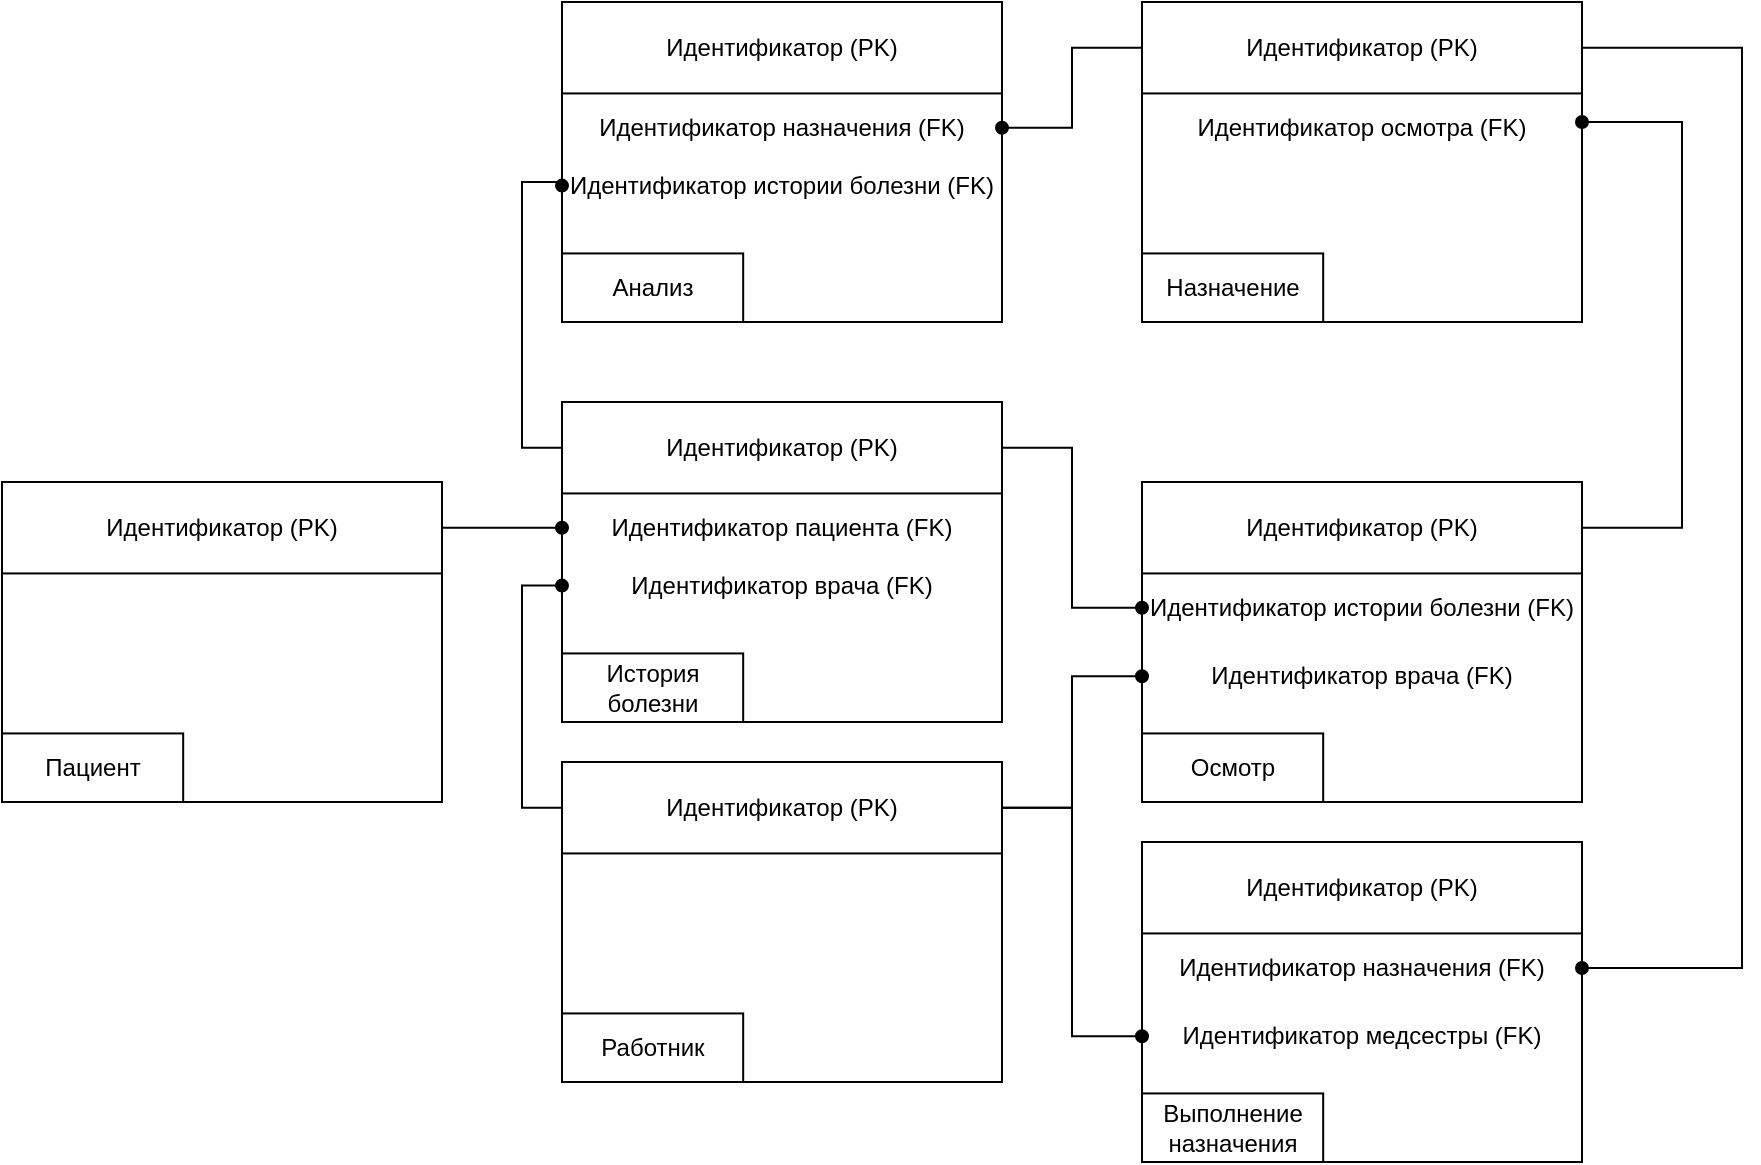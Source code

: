 <mxfile version="23.1.5" type="device">
  <diagram name="Страница — 1" id="NR5RpQJqveBHWwWh6jQA">
    <mxGraphModel dx="2514" dy="1041" grid="1" gridSize="10" guides="1" tooltips="1" connect="1" arrows="1" fold="1" page="1" pageScale="1" pageWidth="827" pageHeight="1169" math="0" shadow="0">
      <root>
        <mxCell id="0" />
        <mxCell id="1" parent="0" />
        <mxCell id="6r-G47WKYpbeX3emOWn6-27" value="" style="group" parent="1" vertex="1" connectable="0">
          <mxGeometry x="230" y="540" width="220" height="160" as="geometry" />
        </mxCell>
        <mxCell id="6r-G47WKYpbeX3emOWn6-25" value="" style="rounded=0;whiteSpace=wrap;html=1;" parent="6r-G47WKYpbeX3emOWn6-27" vertex="1">
          <mxGeometry width="220.0" height="160" as="geometry" />
        </mxCell>
        <mxCell id="6r-G47WKYpbeX3emOWn6-22" value="Идентификатор (PK)" style="rounded=0;whiteSpace=wrap;html=1;" parent="6r-G47WKYpbeX3emOWn6-27" vertex="1">
          <mxGeometry width="220.0" height="45.714" as="geometry" />
        </mxCell>
        <mxCell id="6r-G47WKYpbeX3emOWn6-26" value="Работник" style="rounded=0;whiteSpace=wrap;html=1;" parent="6r-G47WKYpbeX3emOWn6-27" vertex="1">
          <mxGeometry y="125.714" width="90.588" height="34.286" as="geometry" />
        </mxCell>
        <mxCell id="6r-G47WKYpbeX3emOWn6-33" value="" style="group" parent="1" vertex="1" connectable="0">
          <mxGeometry x="230" y="160" width="220" height="160" as="geometry" />
        </mxCell>
        <mxCell id="6r-G47WKYpbeX3emOWn6-34" value="" style="rounded=0;whiteSpace=wrap;html=1;" parent="6r-G47WKYpbeX3emOWn6-33" vertex="1">
          <mxGeometry width="220" height="160" as="geometry" />
        </mxCell>
        <mxCell id="6r-G47WKYpbeX3emOWn6-35" value="Идентификатор (PK)" style="rounded=0;whiteSpace=wrap;html=1;" parent="6r-G47WKYpbeX3emOWn6-33" vertex="1">
          <mxGeometry width="220" height="45.714" as="geometry" />
        </mxCell>
        <mxCell id="6r-G47WKYpbeX3emOWn6-36" value="Анализ" style="rounded=0;whiteSpace=wrap;html=1;" parent="6r-G47WKYpbeX3emOWn6-33" vertex="1">
          <mxGeometry y="125.714" width="90.588" height="34.286" as="geometry" />
        </mxCell>
        <mxCell id="6r-G47WKYpbeX3emOWn6-58" value="Идентификатор назначения (FK)" style="text;html=1;align=center;verticalAlign=middle;whiteSpace=wrap;rounded=0;" parent="6r-G47WKYpbeX3emOWn6-33" vertex="1">
          <mxGeometry y="45.714" width="220" height="34.286" as="geometry" />
        </mxCell>
        <mxCell id="6r-G47WKYpbeX3emOWn6-59" value="Идентификатор истории болезни (FK)" style="text;html=1;align=center;verticalAlign=middle;whiteSpace=wrap;rounded=0;" parent="6r-G47WKYpbeX3emOWn6-33" vertex="1">
          <mxGeometry y="74.664" width="220" height="34.286" as="geometry" />
        </mxCell>
        <mxCell id="6r-G47WKYpbeX3emOWn6-37" value="" style="group;align=center;" parent="1" vertex="1" connectable="0">
          <mxGeometry x="230" y="360" width="220" height="160" as="geometry" />
        </mxCell>
        <mxCell id="6r-G47WKYpbeX3emOWn6-38" value="" style="rounded=0;whiteSpace=wrap;html=1;" parent="6r-G47WKYpbeX3emOWn6-37" vertex="1">
          <mxGeometry width="220.0" height="160" as="geometry" />
        </mxCell>
        <mxCell id="6r-G47WKYpbeX3emOWn6-39" value="Идентификатор (PK)" style="rounded=0;whiteSpace=wrap;html=1;" parent="6r-G47WKYpbeX3emOWn6-37" vertex="1">
          <mxGeometry width="220.0" height="45.714" as="geometry" />
        </mxCell>
        <mxCell id="6r-G47WKYpbeX3emOWn6-40" value="История болезни" style="rounded=0;whiteSpace=wrap;html=1;" parent="6r-G47WKYpbeX3emOWn6-37" vertex="1">
          <mxGeometry y="125.714" width="90.588" height="34.286" as="geometry" />
        </mxCell>
        <mxCell id="6r-G47WKYpbeX3emOWn6-57" value="Идентификатор пациента (FK)" style="text;html=1;align=center;verticalAlign=middle;whiteSpace=wrap;rounded=0;" parent="6r-G47WKYpbeX3emOWn6-37" vertex="1">
          <mxGeometry y="45.714" width="220.0" height="34.286" as="geometry" />
        </mxCell>
        <mxCell id="6r-G47WKYpbeX3emOWn6-60" value="Идентификатор врача (FK)" style="text;html=1;align=center;verticalAlign=middle;whiteSpace=wrap;rounded=0;" parent="6r-G47WKYpbeX3emOWn6-37" vertex="1">
          <mxGeometry y="74.664" width="220.0" height="34.286" as="geometry" />
        </mxCell>
        <mxCell id="6r-G47WKYpbeX3emOWn6-41" value="" style="group" parent="1" vertex="1" connectable="0">
          <mxGeometry x="520" y="400" width="220.0" height="160" as="geometry" />
        </mxCell>
        <mxCell id="6r-G47WKYpbeX3emOWn6-42" value="" style="rounded=0;whiteSpace=wrap;html=1;" parent="6r-G47WKYpbeX3emOWn6-41" vertex="1">
          <mxGeometry width="220.0" height="160" as="geometry" />
        </mxCell>
        <mxCell id="6r-G47WKYpbeX3emOWn6-43" value="Идентификатор (PK)" style="rounded=0;whiteSpace=wrap;html=1;" parent="6r-G47WKYpbeX3emOWn6-41" vertex="1">
          <mxGeometry width="220.0" height="45.714" as="geometry" />
        </mxCell>
        <mxCell id="6r-G47WKYpbeX3emOWn6-44" value="Осмотр" style="rounded=0;whiteSpace=wrap;html=1;" parent="6r-G47WKYpbeX3emOWn6-41" vertex="1">
          <mxGeometry y="125.714" width="90.588" height="34.286" as="geometry" />
        </mxCell>
        <mxCell id="6r-G47WKYpbeX3emOWn6-64" value="Идентификатор истории болезни (FK)" style="text;html=1;align=center;verticalAlign=middle;whiteSpace=wrap;rounded=0;" parent="6r-G47WKYpbeX3emOWn6-41" vertex="1">
          <mxGeometry y="45.714" width="220" height="34.286" as="geometry" />
        </mxCell>
        <mxCell id="6r-G47WKYpbeX3emOWn6-63" value="Идентификатор врача (FK)" style="text;html=1;align=center;verticalAlign=middle;whiteSpace=wrap;rounded=0;" parent="6r-G47WKYpbeX3emOWn6-41" vertex="1">
          <mxGeometry y="80.004" width="220.0" height="34.286" as="geometry" />
        </mxCell>
        <mxCell id="6r-G47WKYpbeX3emOWn6-45" value="" style="group" parent="1" vertex="1" connectable="0">
          <mxGeometry x="520" y="160" width="220.0" height="160" as="geometry" />
        </mxCell>
        <mxCell id="6r-G47WKYpbeX3emOWn6-46" value="" style="rounded=0;whiteSpace=wrap;html=1;" parent="6r-G47WKYpbeX3emOWn6-45" vertex="1">
          <mxGeometry width="220.0" height="160" as="geometry" />
        </mxCell>
        <mxCell id="6r-G47WKYpbeX3emOWn6-47" value="Идентификатор (PK)" style="rounded=0;whiteSpace=wrap;html=1;" parent="6r-G47WKYpbeX3emOWn6-45" vertex="1">
          <mxGeometry width="220.0" height="45.714" as="geometry" />
        </mxCell>
        <mxCell id="6r-G47WKYpbeX3emOWn6-48" value="Назначение" style="rounded=0;whiteSpace=wrap;html=1;" parent="6r-G47WKYpbeX3emOWn6-45" vertex="1">
          <mxGeometry y="125.714" width="90.588" height="34.286" as="geometry" />
        </mxCell>
        <mxCell id="6r-G47WKYpbeX3emOWn6-70" value="Идентификатор осмотра (FK)" style="text;html=1;align=center;verticalAlign=middle;whiteSpace=wrap;rounded=0;" parent="6r-G47WKYpbeX3emOWn6-45" vertex="1">
          <mxGeometry y="45.714" width="220.0" height="34.286" as="geometry" />
        </mxCell>
        <mxCell id="6r-G47WKYpbeX3emOWn6-49" value="" style="group" parent="1" vertex="1" connectable="0">
          <mxGeometry x="-50" y="400" width="220" height="160" as="geometry" />
        </mxCell>
        <mxCell id="6r-G47WKYpbeX3emOWn6-50" value="" style="rounded=0;whiteSpace=wrap;html=1;" parent="6r-G47WKYpbeX3emOWn6-49" vertex="1">
          <mxGeometry width="220.0" height="160" as="geometry" />
        </mxCell>
        <mxCell id="6r-G47WKYpbeX3emOWn6-51" value="Идентификатор (PK)" style="rounded=0;whiteSpace=wrap;html=1;" parent="6r-G47WKYpbeX3emOWn6-49" vertex="1">
          <mxGeometry width="220.0" height="45.714" as="geometry" />
        </mxCell>
        <mxCell id="6r-G47WKYpbeX3emOWn6-52" value="Пациент" style="rounded=0;whiteSpace=wrap;html=1;" parent="6r-G47WKYpbeX3emOWn6-49" vertex="1">
          <mxGeometry y="125.714" width="90.588" height="34.286" as="geometry" />
        </mxCell>
        <mxCell id="6r-G47WKYpbeX3emOWn6-53" value="" style="group" parent="1" vertex="1" connectable="0">
          <mxGeometry x="520" y="580" width="220.0" height="160" as="geometry" />
        </mxCell>
        <mxCell id="6r-G47WKYpbeX3emOWn6-54" value="" style="rounded=0;whiteSpace=wrap;html=1;" parent="6r-G47WKYpbeX3emOWn6-53" vertex="1">
          <mxGeometry width="220.0" height="160" as="geometry" />
        </mxCell>
        <mxCell id="6r-G47WKYpbeX3emOWn6-55" value="Идентификатор (PK)" style="rounded=0;whiteSpace=wrap;html=1;" parent="6r-G47WKYpbeX3emOWn6-53" vertex="1">
          <mxGeometry width="220.0" height="45.714" as="geometry" />
        </mxCell>
        <mxCell id="6r-G47WKYpbeX3emOWn6-56" value="Выполнение назначения" style="rounded=0;whiteSpace=wrap;html=1;" parent="6r-G47WKYpbeX3emOWn6-53" vertex="1">
          <mxGeometry y="125.714" width="90.588" height="34.286" as="geometry" />
        </mxCell>
        <mxCell id="6r-G47WKYpbeX3emOWn6-72" value="Идентификатор назначения (FK)" style="text;html=1;align=center;verticalAlign=middle;whiteSpace=wrap;rounded=0;" parent="6r-G47WKYpbeX3emOWn6-53" vertex="1">
          <mxGeometry y="45.71" width="220" height="34.29" as="geometry" />
        </mxCell>
        <mxCell id="6r-G47WKYpbeX3emOWn6-73" value="Идентификатор медсестры (FK)" style="text;html=1;align=center;verticalAlign=middle;whiteSpace=wrap;rounded=0;" parent="6r-G47WKYpbeX3emOWn6-53" vertex="1">
          <mxGeometry y="80.004" width="220.0" height="34.286" as="geometry" />
        </mxCell>
        <mxCell id="6r-G47WKYpbeX3emOWn6-61" style="edgeStyle=orthogonalEdgeStyle;rounded=0;orthogonalLoop=1;jettySize=auto;html=1;entryX=0;entryY=0.5;entryDx=0;entryDy=0;endArrow=oval;endFill=1;" parent="1" source="6r-G47WKYpbeX3emOWn6-51" target="6r-G47WKYpbeX3emOWn6-57" edge="1">
          <mxGeometry relative="1" as="geometry" />
        </mxCell>
        <mxCell id="6r-G47WKYpbeX3emOWn6-62" style="edgeStyle=orthogonalEdgeStyle;rounded=0;orthogonalLoop=1;jettySize=auto;html=1;entryX=0;entryY=0.5;entryDx=0;entryDy=0;endArrow=oval;endFill=1;" parent="1" source="6r-G47WKYpbeX3emOWn6-22" target="6r-G47WKYpbeX3emOWn6-60" edge="1">
          <mxGeometry relative="1" as="geometry">
            <Array as="points">
              <mxPoint x="210" y="563" />
              <mxPoint x="210" y="452" />
            </Array>
          </mxGeometry>
        </mxCell>
        <mxCell id="6r-G47WKYpbeX3emOWn6-66" style="edgeStyle=orthogonalEdgeStyle;rounded=0;orthogonalLoop=1;jettySize=auto;html=1;entryX=0;entryY=0.5;entryDx=0;entryDy=0;endArrow=oval;endFill=1;" parent="1" source="6r-G47WKYpbeX3emOWn6-39" target="6r-G47WKYpbeX3emOWn6-64" edge="1">
          <mxGeometry relative="1" as="geometry" />
        </mxCell>
        <mxCell id="6r-G47WKYpbeX3emOWn6-67" style="edgeStyle=orthogonalEdgeStyle;rounded=0;orthogonalLoop=1;jettySize=auto;html=1;exitX=1;exitY=0.5;exitDx=0;exitDy=0;entryX=0;entryY=0.5;entryDx=0;entryDy=0;endArrow=oval;endFill=1;" parent="1" source="6r-G47WKYpbeX3emOWn6-22" target="6r-G47WKYpbeX3emOWn6-63" edge="1">
          <mxGeometry relative="1" as="geometry" />
        </mxCell>
        <mxCell id="6r-G47WKYpbeX3emOWn6-68" style="edgeStyle=orthogonalEdgeStyle;rounded=0;orthogonalLoop=1;jettySize=auto;html=1;entryX=1;entryY=0.5;entryDx=0;entryDy=0;endArrow=oval;endFill=1;" parent="1" source="6r-G47WKYpbeX3emOWn6-47" target="6r-G47WKYpbeX3emOWn6-58" edge="1">
          <mxGeometry relative="1" as="geometry" />
        </mxCell>
        <mxCell id="6r-G47WKYpbeX3emOWn6-69" style="edgeStyle=orthogonalEdgeStyle;rounded=0;orthogonalLoop=1;jettySize=auto;html=1;entryX=0;entryY=0.5;entryDx=0;entryDy=0;endArrow=oval;endFill=1;" parent="1" source="6r-G47WKYpbeX3emOWn6-39" target="6r-G47WKYpbeX3emOWn6-59" edge="1">
          <mxGeometry relative="1" as="geometry">
            <Array as="points">
              <mxPoint x="210" y="383" />
              <mxPoint x="210" y="250" />
              <mxPoint x="230" y="250" />
            </Array>
          </mxGeometry>
        </mxCell>
        <mxCell id="6r-G47WKYpbeX3emOWn6-71" style="edgeStyle=orthogonalEdgeStyle;rounded=0;orthogonalLoop=1;jettySize=auto;html=1;endArrow=oval;endFill=1;exitX=1;exitY=0.5;exitDx=0;exitDy=0;" parent="1" edge="1" source="6r-G47WKYpbeX3emOWn6-43">
          <mxGeometry relative="1" as="geometry">
            <mxPoint x="760" y="422.9" as="sourcePoint" />
            <mxPoint x="740" y="220" as="targetPoint" />
            <Array as="points">
              <mxPoint x="790" y="423" />
              <mxPoint x="790" y="220" />
              <mxPoint x="740" y="220" />
            </Array>
          </mxGeometry>
        </mxCell>
        <mxCell id="OOneNnVVfkv4IN2UR4My-1" style="edgeStyle=orthogonalEdgeStyle;rounded=0;orthogonalLoop=1;jettySize=auto;html=1;entryX=0;entryY=0.5;entryDx=0;entryDy=0;exitX=1;exitY=0.5;exitDx=0;exitDy=0;endArrow=oval;endFill=1;" edge="1" parent="1" source="6r-G47WKYpbeX3emOWn6-22" target="6r-G47WKYpbeX3emOWn6-73">
          <mxGeometry relative="1" as="geometry">
            <mxPoint x="445" y="562.839" as="sourcePoint" />
            <mxPoint x="855" y="647.146" as="targetPoint" />
            <Array as="points">
              <mxPoint x="485" y="563" />
              <mxPoint x="485" y="677" />
            </Array>
          </mxGeometry>
        </mxCell>
        <mxCell id="OOneNnVVfkv4IN2UR4My-2" style="edgeStyle=orthogonalEdgeStyle;rounded=0;orthogonalLoop=1;jettySize=auto;html=1;endArrow=oval;endFill=1;" edge="1" parent="1" source="6r-G47WKYpbeX3emOWn6-47">
          <mxGeometry relative="1" as="geometry">
            <mxPoint x="740" y="643" as="targetPoint" />
            <Array as="points">
              <mxPoint x="820" y="183" />
              <mxPoint x="820" y="643" />
            </Array>
          </mxGeometry>
        </mxCell>
      </root>
    </mxGraphModel>
  </diagram>
</mxfile>
